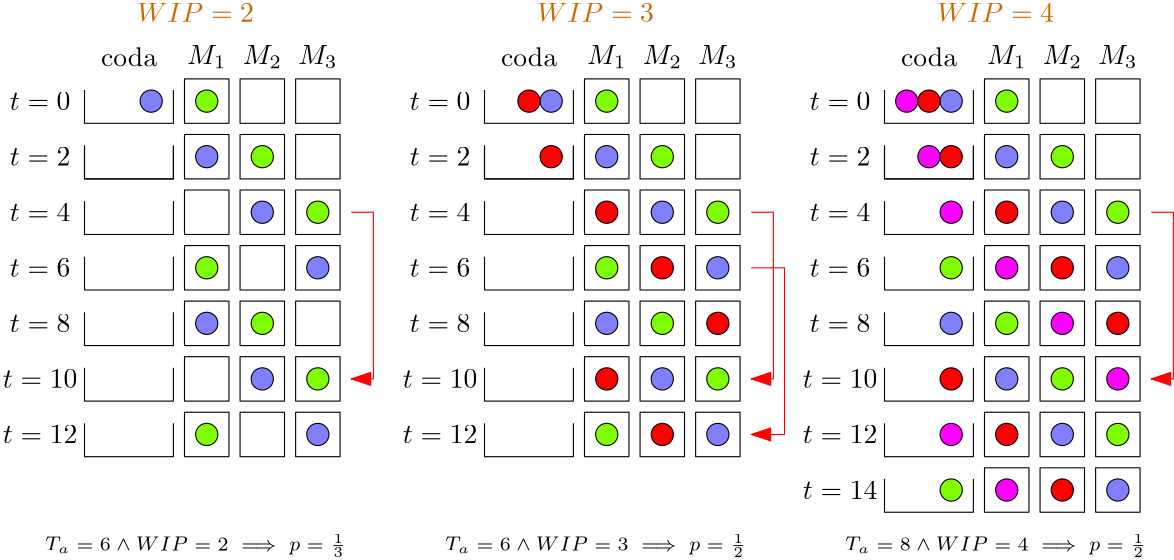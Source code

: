 <?xml version="1.0"?>
<!DOCTYPE ipe SYSTEM "ipe.dtd">
<ipe version="70218" creator="Ipe 7.2.28">
<info created="D:20241007162244" modified="D:20241007163639"/>
<preamble>\usepackage{amssymb}
\usepackage{amsmath}</preamble>
<ipestyle name="basic">
<symbol name="arrow/arc(spx)">
<path stroke="sym-stroke" fill="sym-stroke" pen="sym-pen">
0 0 m
-1 0.333 l
-1 -0.333 l
h
</path>
</symbol>
<symbol name="arrow/farc(spx)">
<path stroke="sym-stroke" fill="white" pen="sym-pen">
0 0 m
-1 0.333 l
-1 -0.333 l
h
</path>
</symbol>
<symbol name="arrow/ptarc(spx)">
<path stroke="sym-stroke" fill="sym-stroke" pen="sym-pen">
0 0 m
-1 0.333 l
-0.8 0 l
-1 -0.333 l
h
</path>
</symbol>
<symbol name="arrow/fptarc(spx)">
<path stroke="sym-stroke" fill="white" pen="sym-pen">
0 0 m
-1 0.333 l
-0.8 0 l
-1 -0.333 l
h
</path>
</symbol>
<symbol name="mark/circle(sx)" transformations="translations">
<path fill="sym-stroke">
0.6 0 0 0.6 0 0 e
0.4 0 0 0.4 0 0 e
</path>
</symbol>
<symbol name="mark/disk(sx)" transformations="translations">
<path fill="sym-stroke">
0.6 0 0 0.6 0 0 e
</path>
</symbol>
<symbol name="mark/fdisk(sfx)" transformations="translations">
<group>
<path fill="sym-fill">
0.5 0 0 0.5 0 0 e
</path>
<path fill="sym-stroke" fillrule="eofill">
0.6 0 0 0.6 0 0 e
0.4 0 0 0.4 0 0 e
</path>
</group>
</symbol>
<symbol name="mark/box(sx)" transformations="translations">
<path fill="sym-stroke" fillrule="eofill">
-0.6 -0.6 m
0.6 -0.6 l
0.6 0.6 l
-0.6 0.6 l
h
-0.4 -0.4 m
0.4 -0.4 l
0.4 0.4 l
-0.4 0.4 l
h
</path>
</symbol>
<symbol name="mark/square(sx)" transformations="translations">
<path fill="sym-stroke">
-0.6 -0.6 m
0.6 -0.6 l
0.6 0.6 l
-0.6 0.6 l
h
</path>
</symbol>
<symbol name="mark/fsquare(sfx)" transformations="translations">
<group>
<path fill="sym-fill">
-0.5 -0.5 m
0.5 -0.5 l
0.5 0.5 l
-0.5 0.5 l
h
</path>
<path fill="sym-stroke" fillrule="eofill">
-0.6 -0.6 m
0.6 -0.6 l
0.6 0.6 l
-0.6 0.6 l
h
-0.4 -0.4 m
0.4 -0.4 l
0.4 0.4 l
-0.4 0.4 l
h
</path>
</group>
</symbol>
<symbol name="mark/cross(sx)" transformations="translations">
<group>
<path fill="sym-stroke">
-0.43 -0.57 m
0.57 0.43 l
0.43 0.57 l
-0.57 -0.43 l
h
</path>
<path fill="sym-stroke">
-0.43 0.57 m
0.57 -0.43 l
0.43 -0.57 l
-0.57 0.43 l
h
</path>
</group>
</symbol>
<symbol name="arrow/fnormal(spx)">
<path stroke="sym-stroke" fill="white" pen="sym-pen">
0 0 m
-1 0.333 l
-1 -0.333 l
h
</path>
</symbol>
<symbol name="arrow/pointed(spx)">
<path stroke="sym-stroke" fill="sym-stroke" pen="sym-pen">
0 0 m
-1 0.333 l
-0.8 0 l
-1 -0.333 l
h
</path>
</symbol>
<symbol name="arrow/fpointed(spx)">
<path stroke="sym-stroke" fill="white" pen="sym-pen">
0 0 m
-1 0.333 l
-0.8 0 l
-1 -0.333 l
h
</path>
</symbol>
<symbol name="arrow/linear(spx)">
<path stroke="sym-stroke" pen="sym-pen">
-1 0.333 m
0 0 l
-1 -0.333 l
</path>
</symbol>
<symbol name="arrow/fdouble(spx)">
<path stroke="sym-stroke" fill="white" pen="sym-pen">
0 0 m
-1 0.333 l
-1 -0.333 l
h
-1 0 m
-2 0.333 l
-2 -0.333 l
h
</path>
</symbol>
<symbol name="arrow/double(spx)">
<path stroke="sym-stroke" fill="sym-stroke" pen="sym-pen">
0 0 m
-1 0.333 l
-1 -0.333 l
h
-1 0 m
-2 0.333 l
-2 -0.333 l
h
</path>
</symbol>
<symbol name="arrow/mid-normal(spx)">
<path stroke="sym-stroke" fill="sym-stroke" pen="sym-pen">
0.5 0 m
-0.5 0.333 l
-0.5 -0.333 l
h
</path>
</symbol>
<symbol name="arrow/mid-fnormal(spx)">
<path stroke="sym-stroke" fill="white" pen="sym-pen">
0.5 0 m
-0.5 0.333 l
-0.5 -0.333 l
h
</path>
</symbol>
<symbol name="arrow/mid-pointed(spx)">
<path stroke="sym-stroke" fill="sym-stroke" pen="sym-pen">
0.5 0 m
-0.5 0.333 l
-0.3 0 l
-0.5 -0.333 l
h
</path>
</symbol>
<symbol name="arrow/mid-fpointed(spx)">
<path stroke="sym-stroke" fill="white" pen="sym-pen">
0.5 0 m
-0.5 0.333 l
-0.3 0 l
-0.5 -0.333 l
h
</path>
</symbol>
<symbol name="arrow/mid-double(spx)">
<path stroke="sym-stroke" fill="sym-stroke" pen="sym-pen">
1 0 m
0 0.333 l
0 -0.333 l
h
0 0 m
-1 0.333 l
-1 -0.333 l
h
</path>
</symbol>
<symbol name="arrow/mid-fdouble(spx)">
<path stroke="sym-stroke" fill="white" pen="sym-pen">
1 0 m
0 0.333 l
0 -0.333 l
h
0 0 m
-1 0.333 l
-1 -0.333 l
h
</path>
</symbol>
<anglesize name="22.5 deg" value="22.5"/>
<anglesize name="30 deg" value="30"/>
<anglesize name="45 deg" value="45"/>
<anglesize name="60 deg" value="60"/>
<anglesize name="90 deg" value="90"/>
<arrowsize name="large" value="10"/>
<arrowsize name="small" value="5"/>
<arrowsize name="tiny" value="3"/>
<color name="blue" value="0 0 1"/>
<color name="brown" value="0.647 0.165 0.165"/>
<color name="darkblue" value="0 0 0.545"/>
<color name="darkcyan" value="0 0.545 0.545"/>
<color name="darkgray" value="0.663"/>
<color name="darkgreen" value="0 0.392 0"/>
<color name="darkmagenta" value="0.545 0 0.545"/>
<color name="darkorange" value="1 0.549 0"/>
<color name="darkred" value="0.545 0 0"/>
<color name="gold" value="1 0.843 0"/>
<color name="gray" value="0.745"/>
<color name="green" value="0 1 0"/>
<color name="lightblue" value="0.678 0.847 0.902"/>
<color name="lightcyan" value="0.878 1 1"/>
<color name="lightgray" value="0.827"/>
<color name="lightgreen" value="0.565 0.933 0.565"/>
<color name="lightyellow" value="1 1 0.878"/>
<color name="navy" value="0 0 0.502"/>
<color name="orange" value="1 0.647 0"/>
<color name="pink" value="1 0.753 0.796"/>
<color name="purple" value="0.627 0.125 0.941"/>
<color name="red" value="1 0 0"/>
<color name="seagreen" value="0.18 0.545 0.341"/>
<color name="turquoise" value="0.251 0.878 0.816"/>
<color name="violet" value="0.933 0.51 0.933"/>
<color name="yellow" value="1 1 0"/>
<dashstyle name="dash dot dotted" value="[4 2 1 2 1 2] 0"/>
<dashstyle name="dash dotted" value="[4 2 1 2] 0"/>
<dashstyle name="dashed" value="[4] 0"/>
<dashstyle name="dotted" value="[1 3] 0"/>
<gridsize name="10 pts (~3.5 mm)" value="10"/>
<gridsize name="14 pts (~5 mm)" value="14"/>
<gridsize name="16 pts (~6 mm)" value="16"/>
<gridsize name="20 pts (~7 mm)" value="20"/>
<gridsize name="28 pts (~10 mm)" value="28"/>
<gridsize name="32 pts (~12 mm)" value="32"/>
<gridsize name="4 pts" value="4"/>
<gridsize name="56 pts (~20 mm)" value="56"/>
<gridsize name="8 pts (~3 mm)" value="8"/>
<opacity name="10%" value="0.1"/>
<opacity name="30%" value="0.3"/>
<opacity name="50%" value="0.5"/>
<opacity name="75%" value="0.75"/>
<pen name="fat" value="1.2"/>
<pen name="heavier" value="0.8"/>
<pen name="ultrafat" value="2"/>
<symbolsize name="large" value="5"/>
<symbolsize name="small" value="2"/>
<symbolsize name="tiny" value="1.1"/>
<textsize name="Huge" value="\Huge"/>
<textsize name="LARGE" value="\LARGE"/>
<textsize name="Large" value="\Large"/>
<textsize name="footnote" value="\footnotesize"/>
<textsize name="huge" value="\huge"/>
<textsize name="large" value="\large"/>
<textsize name="script" value="\scriptsize"/>
<textsize name="small" value="\small"/>
<textsize name="tiny" value="\tiny"/>
<textstyle name="center" begin="\begin{center}" end="\end{center}"/>
<textstyle name="item" begin="\begin{itemize}\item{}" end="\end{itemize}"/>
<textstyle name="itemize" begin="\begin{itemize}" end="\end{itemize}"/>
<tiling name="falling" angle="-60" step="4" width="1"/>
<tiling name="rising" angle="30" step="4" width="1"/>
</ipestyle>
<page>
<layer name="alpha"/>
<view layers="alpha" active="alpha"/>
<path layer="alpha" stroke="0">
192 768 m
192 752 l
208 752 l
208 768 l
h
</path>
<text matrix="1 0 0 1 28 76" transformations="translations" pos="172 700" stroke="0" type="label" width="14.135" height="6.812" depth="1.49" halign="center" valign="center" style="math">M_1</text>
<path matrix="1 0 0 1 20 0" stroke="0">
192 768 m
192 752 l
208 752 l
208 768 l
h
</path>
<text matrix="1 0 0 1 48 76" transformations="translations" pos="172 700" stroke="0" type="label" width="14.135" height="6.812" depth="1.49" halign="center" valign="center" style="math">M_2</text>
<path matrix="1 0 0 1 40 0" stroke="0">
192 768 m
192 752 l
208 752 l
208 768 l
h
</path>
<text matrix="1 0 0 1 68 76" transformations="translations" pos="172 700" stroke="0" type="label" width="14.135" height="6.812" depth="1.49" halign="center" valign="center" style="math">M_3</text>
<text matrix="1 0 0 1 -32 60" transformations="translations" pos="172 700" stroke="0" type="label" width="21.862" height="6.42" depth="0" halign="center" valign="center" style="math">t=0</text>
<path matrix="1 0 0 1 0 -20" stroke="0">
192 768 m
192 752 l
208 752 l
208 768 l
h
</path>
<path matrix="1 0 0 1 20 -20" stroke="0">
192 768 m
192 752 l
208 752 l
208 768 l
h
</path>
<path matrix="1 0 0 1 40 -20" stroke="0">
192 768 m
192 752 l
208 752 l
208 768 l
h
</path>
<text matrix="1 0 0 1 -32 40" transformations="translations" pos="172 700" stroke="0" type="label" width="21.862" height="6.42" depth="0" halign="center" valign="center" style="math">t=2</text>
<path matrix="1 0 0 1 0 -40" stroke="0">
192 768 m
192 752 l
208 752 l
208 768 l
h
</path>
<path matrix="1 0 0 1 20 -40" stroke="0">
192 768 m
192 752 l
208 752 l
208 768 l
h
</path>
<path matrix="1 0 0 1 40 -40" stroke="0">
192 768 m
192 752 l
208 752 l
208 768 l
h
</path>
<text matrix="1 0 0 1 -32 20" transformations="translations" pos="172 700" stroke="0" type="label" width="21.862" height="6.42" depth="0" halign="center" valign="center" style="math">t=4</text>
<path matrix="1 0 0 1 0 -60" stroke="0">
192 768 m
192 752 l
208 752 l
208 768 l
h
</path>
<path matrix="1 0 0 1 20 -60" stroke="0">
192 768 m
192 752 l
208 752 l
208 768 l
h
</path>
<path matrix="1 0 0 1 40 -60" stroke="0">
192 768 m
192 752 l
208 752 l
208 768 l
h
</path>
<text matrix="1 0 0 1 -32 0" transformations="translations" pos="172 700" stroke="0" type="label" width="21.862" height="6.42" depth="0" halign="center" valign="center" style="math">t=6</text>
<path matrix="1 0 0 1 0 -80" stroke="0">
192 768 m
192 752 l
208 752 l
208 768 l
h
</path>
<path matrix="1 0 0 1 20 -80" stroke="0">
192 768 m
192 752 l
208 752 l
208 768 l
h
</path>
<path matrix="1 0 0 1 40 -80" stroke="0">
192 768 m
192 752 l
208 752 l
208 768 l
h
</path>
<text matrix="1 0 0 1 -32 -20" transformations="translations" pos="172 700" stroke="0" type="label" width="21.862" height="6.42" depth="0" halign="center" valign="center" style="math">t=8</text>
<path matrix="1 0 0 1 0 -100" stroke="0">
192 768 m
192 752 l
208 752 l
208 768 l
h
</path>
<path matrix="1 0 0 1 20 -100" stroke="0">
192 768 m
192 752 l
208 752 l
208 768 l
h
</path>
<path matrix="1 0 0 1 40 -100" stroke="0">
192 768 m
192 752 l
208 752 l
208 768 l
h
</path>
<text matrix="1 0 0 1 -32 -40" transformations="translations" pos="172 700" stroke="0" type="label" width="26.844" height="6.42" depth="0" halign="center" valign="center" style="math">t=10</text>
<path stroke="0" fill="0.502 1 0">
4 0 0 4 200 760 e
</path>
<text matrix="1 0 0 1 0 76" transformations="translations" pos="172 700" stroke="0" type="label" width="20.202" height="6.918" depth="0" halign="center" valign="center">coda</text>
<path matrix="1 0 0 1 -4 0" stroke="black">
160 764 m
160 752 l
192 752 l
192 764 l
</path>
<path matrix="1 0 0 1 -4 -20" stroke="black">
160 764 m
160 752 l
192 752 l
192 764 l
</path>
<path matrix="1 0 0 1 -4 -20" stroke="black">
160 764 m
160 752 l
192 752 l
192 764 l
</path>
<path matrix="1 0 0 1 -4 -40" stroke="black">
160 764 m
160 752 l
192 752 l
192 764 l
</path>
<path matrix="1 0 0 1 -4 -60" stroke="black">
160 764 m
160 752 l
192 752 l
192 764 l
</path>
<path matrix="1 0 0 1 -4 -80" stroke="black">
160 764 m
160 752 l
192 752 l
192 764 l
</path>
<path matrix="1 0 0 1 -4 -100" stroke="black">
160 764 m
160 752 l
192 752 l
192 764 l
</path>
<path matrix="1 0 0 1 -4 -120" stroke="black">
160 764 m
160 752 l
192 752 l
192 764 l
</path>
<path matrix="1 0 0 1 0 -120" stroke="0">
192 768 m
192 752 l
208 752 l
208 768 l
h
</path>
<path matrix="1 0 0 1 20 -120" stroke="0">
192 768 m
192 752 l
208 752 l
208 768 l
h
</path>
<path matrix="1 0 0 1 40 -120" stroke="0">
192 768 m
192 752 l
208 752 l
208 768 l
h
</path>
<text matrix="1 0 0 1 -32 -60" transformations="translations" pos="172 700" stroke="0" type="label" width="26.844" height="6.42" depth="0" halign="center" valign="center" style="math">t=12</text>
<text matrix="1 0 0 1 24 92" transformations="translations" pos="172 700" stroke="0.8 0.4 0" type="label" width="41.999" height="6.808" depth="0" halign="center" valign="center">$WIP = 2$</text>
<path matrix="1 0 0 1 -20 0" stroke="0" fill="0.502 0.502 1">
4 0 0 4 200 760 e
</path>
<path matrix="1 0 0 1 20 -20" stroke="0" fill="0.502 1 0">
4 0 0 4 200 760 e
</path>
<path matrix="1 0 0 1 40 -40" stroke="0" fill="0.502 1 0">
4 0 0 4 200 760 e
</path>
<path matrix="1 0 0 1 0 -60" stroke="0" fill="0.502 1 0">
4 0 0 4 200 760 e
</path>
<path matrix="1 0 0 1 20 -80" stroke="0" fill="0.502 1 0">
4 0 0 4 200 760 e
</path>
<path matrix="1 0 0 1 40 -100" stroke="0" fill="0.502 1 0">
4 0 0 4 200 760 e
</path>
<path matrix="1 0 0 1 0 -120" stroke="0" fill="0.502 1 0">
4 0 0 4 200 760 e
</path>
<path matrix="1 0 0 1 0 -20" stroke="0" fill="0.502 0.502 1">
4 0 0 4 200 760 e
</path>
<path matrix="1 0 0 1 20 -40" stroke="0" fill="0.502 0.502 1">
4 0 0 4 200 760 e
</path>
<path matrix="1 0 0 1 40 -60" stroke="0" fill="0.502 0.502 1">
4 0 0 4 200 760 e
</path>
<path matrix="1 0 0 1 0 -80" stroke="0" fill="0.502 0.502 1">
4 0 0 4 200 760 e
</path>
<path matrix="1 0 0 1 20 -100" stroke="0" fill="0.502 0.502 1">
4 0 0 4 200 760 e
</path>
<path matrix="1 0 0 1 40 -120" stroke="0" fill="0.502 0.502 1">
4 0 0 4 200 760 e
</path>
<path matrix="1 0 0 1 144 0" stroke="0">
192 768 m
192 752 l
208 752 l
208 768 l
h
</path>
<text matrix="1 0 0 1 172 76" transformations="translations" pos="172 700" stroke="0" type="label" width="14.135" height="6.812" depth="1.49" halign="center" valign="center" style="math">M_1</text>
<path matrix="1 0 0 1 164 0" stroke="0">
192 768 m
192 752 l
208 752 l
208 768 l
h
</path>
<text matrix="1 0 0 1 192 76" transformations="translations" pos="172 700" stroke="0" type="label" width="14.135" height="6.812" depth="1.49" halign="center" valign="center" style="math">M_2</text>
<path matrix="1 0 0 1 184 0" stroke="0">
192 768 m
192 752 l
208 752 l
208 768 l
h
</path>
<text matrix="1 0 0 1 212 76" transformations="translations" pos="172 700" stroke="0" type="label" width="14.135" height="6.812" depth="1.49" halign="center" valign="center" style="math">M_3</text>
<text matrix="1 0 0 1 112 60" transformations="translations" pos="172 700" stroke="0" type="label" width="21.862" height="6.42" depth="0" halign="center" valign="center" style="math">t=0</text>
<path matrix="1 0 0 1 144 -20" stroke="0">
192 768 m
192 752 l
208 752 l
208 768 l
h
</path>
<path matrix="1 0 0 1 164 -20" stroke="0">
192 768 m
192 752 l
208 752 l
208 768 l
h
</path>
<path matrix="1 0 0 1 184 -20" stroke="0">
192 768 m
192 752 l
208 752 l
208 768 l
h
</path>
<text matrix="1 0 0 1 112 40" transformations="translations" pos="172 700" stroke="0" type="label" width="21.862" height="6.42" depth="0" halign="center" valign="center" style="math">t=2</text>
<path matrix="1 0 0 1 144 -40" stroke="0">
192 768 m
192 752 l
208 752 l
208 768 l
h
</path>
<path matrix="1 0 0 1 164 -40" stroke="0">
192 768 m
192 752 l
208 752 l
208 768 l
h
</path>
<path matrix="1 0 0 1 184 -40" stroke="0">
192 768 m
192 752 l
208 752 l
208 768 l
h
</path>
<text matrix="1 0 0 1 112 20" transformations="translations" pos="172 700" stroke="0" type="label" width="21.862" height="6.42" depth="0" halign="center" valign="center" style="math">t=4</text>
<path matrix="1 0 0 1 144 -60" stroke="0">
192 768 m
192 752 l
208 752 l
208 768 l
h
</path>
<path matrix="1 0 0 1 164 -60" stroke="0">
192 768 m
192 752 l
208 752 l
208 768 l
h
</path>
<path matrix="1 0 0 1 184 -60" stroke="0">
192 768 m
192 752 l
208 752 l
208 768 l
h
</path>
<text matrix="1 0 0 1 112 0" transformations="translations" pos="172 700" stroke="0" type="label" width="21.862" height="6.42" depth="0" halign="center" valign="center" style="math">t=6</text>
<path matrix="1 0 0 1 144 -80" stroke="0">
192 768 m
192 752 l
208 752 l
208 768 l
h
</path>
<path matrix="1 0 0 1 164 -80" stroke="0">
192 768 m
192 752 l
208 752 l
208 768 l
h
</path>
<path matrix="1 0 0 1 184 -80" stroke="0">
192 768 m
192 752 l
208 752 l
208 768 l
h
</path>
<text matrix="1 0 0 1 112 -20" transformations="translations" pos="172 700" stroke="0" type="label" width="21.862" height="6.42" depth="0" halign="center" valign="center" style="math">t=8</text>
<path matrix="1 0 0 1 144 -100" stroke="0">
192 768 m
192 752 l
208 752 l
208 768 l
h
</path>
<path matrix="1 0 0 1 164 -100" stroke="0">
192 768 m
192 752 l
208 752 l
208 768 l
h
</path>
<path matrix="1 0 0 1 184 -100" stroke="0">
192 768 m
192 752 l
208 752 l
208 768 l
h
</path>
<text matrix="1 0 0 1 112 -40" transformations="translations" pos="172 700" stroke="0" type="label" width="26.844" height="6.42" depth="0" halign="center" valign="center" style="math">t=10</text>
<path matrix="1 0 0 1 144 0" stroke="0" fill="0.502 1 0">
4 0 0 4 200 760 e
</path>
<text matrix="1 0 0 1 144 76" transformations="translations" pos="172 700" stroke="0" type="label" width="20.202" height="6.918" depth="0" halign="center" valign="center">coda</text>
<path matrix="1 0 0 1 140 0" stroke="black">
160 764 m
160 752 l
192 752 l
192 764 l
</path>
<path matrix="1 0 0 1 140 -20" stroke="black">
160 764 m
160 752 l
192 752 l
192 764 l
</path>
<path matrix="1 0 0 1 140 -20" stroke="black">
160 764 m
160 752 l
192 752 l
192 764 l
</path>
<path matrix="1 0 0 1 140 -40" stroke="black">
160 764 m
160 752 l
192 752 l
192 764 l
</path>
<path matrix="1 0 0 1 140 -60" stroke="black">
160 764 m
160 752 l
192 752 l
192 764 l
</path>
<path matrix="1 0 0 1 140 -80" stroke="black">
160 764 m
160 752 l
192 752 l
192 764 l
</path>
<path matrix="1 0 0 1 140 -100" stroke="black">
160 764 m
160 752 l
192 752 l
192 764 l
</path>
<path matrix="1 0 0 1 140 -120" stroke="black">
160 764 m
160 752 l
192 752 l
192 764 l
</path>
<path matrix="1 0 0 1 144 -120" stroke="0">
192 768 m
192 752 l
208 752 l
208 768 l
h
</path>
<path matrix="1 0 0 1 164 -120" stroke="0">
192 768 m
192 752 l
208 752 l
208 768 l
h
</path>
<path matrix="1 0 0 1 184 -120" stroke="0">
192 768 m
192 752 l
208 752 l
208 768 l
h
</path>
<text matrix="1 0 0 1 112 -60" transformations="translations" pos="172 700" stroke="0" type="label" width="26.844" height="6.42" depth="0" halign="center" valign="center" style="math">t=12</text>
<text matrix="1 0 0 1 168 92" transformations="translations" pos="172 700" stroke="0.8 0.4 0" type="label" width="41.999" height="6.808" depth="0" halign="center" valign="center" style="math">WIP = 3</text>
<path matrix="1 0 0 1 124 0" stroke="0" fill="0.502 0.502 1">
4 0 0 4 200 760 e
</path>
<path matrix="1 0 0 1 164 -20" stroke="0" fill="0.502 1 0">
4 0 0 4 200 760 e
</path>
<path matrix="1 0 0 1 184 -40" stroke="0" fill="0.502 1 0">
4 0 0 4 200 760 e
</path>
<path matrix="1 0 0 1 144 -60" stroke="0" fill="0.502 1 0">
4 0 0 4 200 760 e
</path>
<path matrix="1 0 0 1 164 -80" stroke="0" fill="0.502 1 0">
4 0 0 4 200 760 e
</path>
<path matrix="1 0 0 1 184 -100" stroke="0" fill="0.502 1 0">
4 0 0 4 200 760 e
</path>
<path matrix="1 0 0 1 144 -120" stroke="0" fill="0.502 1 0">
4 0 0 4 200 760 e
</path>
<path matrix="1 0 0 1 144 -20" stroke="0" fill="0.502 0.502 1">
4 0 0 4 200 760 e
</path>
<path matrix="1 0 0 1 164 -40" stroke="0" fill="0.502 0.502 1">
4 0 0 4 200 760 e
</path>
<path matrix="1 0 0 1 184 -60" stroke="0" fill="0.502 0.502 1">
4 0 0 4 200 760 e
</path>
<path matrix="1 0 0 1 144 -80" stroke="0" fill="0.502 0.502 1">
4 0 0 4 200 760 e
</path>
<path matrix="1 0 0 1 164 -100" stroke="0" fill="0.502 0.502 1">
4 0 0 4 200 760 e
</path>
<path matrix="1 0 0 1 184 -120" stroke="0" fill="0.502 0.502 1">
4 0 0 4 200 760 e
</path>
<path matrix="1 0 0 1 288 0" stroke="0">
192 768 m
192 752 l
208 752 l
208 768 l
h
</path>
<text matrix="1 0 0 1 316 76" transformations="translations" pos="172 700" stroke="0" type="label" width="14.135" height="6.812" depth="1.49" halign="center" valign="center" style="math">M_1</text>
<path matrix="1 0 0 1 308 0" stroke="0">
192 768 m
192 752 l
208 752 l
208 768 l
h
</path>
<text matrix="1 0 0 1 336 76" transformations="translations" pos="172 700" stroke="0" type="label" width="14.135" height="6.812" depth="1.49" halign="center" valign="center" style="math">M_2</text>
<path matrix="1 0 0 1 328 0" stroke="0">
192 768 m
192 752 l
208 752 l
208 768 l
h
</path>
<text matrix="1 0 0 1 356 76" transformations="translations" pos="172 700" stroke="0" type="label" width="14.135" height="6.812" depth="1.49" halign="center" valign="center" style="math">M_3</text>
<text matrix="1 0 0 1 256 60" transformations="translations" pos="172 700" stroke="0" type="label" width="21.862" height="6.42" depth="0" halign="center" valign="center" style="math">t=0</text>
<path matrix="1 0 0 1 288 -20" stroke="0">
192 768 m
192 752 l
208 752 l
208 768 l
h
</path>
<path matrix="1 0 0 1 308 -20" stroke="0">
192 768 m
192 752 l
208 752 l
208 768 l
h
</path>
<path matrix="1 0 0 1 328 -20" stroke="0">
192 768 m
192 752 l
208 752 l
208 768 l
h
</path>
<text matrix="1 0 0 1 256 40" transformations="translations" pos="172 700" stroke="0" type="label" width="21.862" height="6.42" depth="0" halign="center" valign="center" style="math">t=2</text>
<path matrix="1 0 0 1 288 -40" stroke="0">
192 768 m
192 752 l
208 752 l
208 768 l
h
</path>
<path matrix="1 0 0 1 308 -40" stroke="0">
192 768 m
192 752 l
208 752 l
208 768 l
h
</path>
<path matrix="1 0 0 1 328 -40" stroke="0">
192 768 m
192 752 l
208 752 l
208 768 l
h
</path>
<text matrix="1 0 0 1 256 20" transformations="translations" pos="172 700" stroke="0" type="label" width="21.862" height="6.42" depth="0" halign="center" valign="center" style="math">t=4</text>
<path matrix="1 0 0 1 288 -60" stroke="0">
192 768 m
192 752 l
208 752 l
208 768 l
h
</path>
<path matrix="1 0 0 1 308 -60" stroke="0">
192 768 m
192 752 l
208 752 l
208 768 l
h
</path>
<path matrix="1 0 0 1 328 -60" stroke="0">
192 768 m
192 752 l
208 752 l
208 768 l
h
</path>
<text matrix="1 0 0 1 256 0" transformations="translations" pos="172 700" stroke="0" type="label" width="21.862" height="6.42" depth="0" halign="center" valign="center" style="math">t=6</text>
<path matrix="1 0 0 1 288 -80" stroke="0">
192 768 m
192 752 l
208 752 l
208 768 l
h
</path>
<path matrix="1 0 0 1 308 -80" stroke="0">
192 768 m
192 752 l
208 752 l
208 768 l
h
</path>
<path matrix="1 0 0 1 328 -80" stroke="0">
192 768 m
192 752 l
208 752 l
208 768 l
h
</path>
<text matrix="1 0 0 1 256 -20" transformations="translations" pos="172 700" stroke="0" type="label" width="21.862" height="6.42" depth="0" halign="center" valign="center" style="math">t=8</text>
<path matrix="1 0 0 1 288 -100" stroke="0">
192 768 m
192 752 l
208 752 l
208 768 l
h
</path>
<path matrix="1 0 0 1 308 -100" stroke="0">
192 768 m
192 752 l
208 752 l
208 768 l
h
</path>
<path matrix="1 0 0 1 328 -100" stroke="0">
192 768 m
192 752 l
208 752 l
208 768 l
h
</path>
<text matrix="1 0 0 1 256 -40" transformations="translations" pos="172 700" stroke="0" type="label" width="26.844" height="6.42" depth="0" halign="center" valign="center" style="math">t=10</text>
<path matrix="1 0 0 1 288 0" stroke="0" fill="0.502 1 0">
4 0 0 4 200 760 e
</path>
<text matrix="1 0 0 1 288 76" transformations="translations" pos="172 700" stroke="0" type="label" width="20.202" height="6.918" depth="0" halign="center" valign="center">coda</text>
<path matrix="1 0 0 1 284 0" stroke="black">
160 764 m
160 752 l
192 752 l
192 764 l
</path>
<path matrix="1 0 0 1 284 -20" stroke="black">
160 764 m
160 752 l
192 752 l
192 764 l
</path>
<path matrix="1 0 0 1 284 -20" stroke="black">
160 764 m
160 752 l
192 752 l
192 764 l
</path>
<path matrix="1 0 0 1 284 -40" stroke="black">
160 764 m
160 752 l
192 752 l
192 764 l
</path>
<path matrix="1 0 0 1 284 -60" stroke="black">
160 764 m
160 752 l
192 752 l
192 764 l
</path>
<path matrix="1 0 0 1 284 -80" stroke="black">
160 764 m
160 752 l
192 752 l
192 764 l
</path>
<path matrix="1 0 0 1 284 -100" stroke="black">
160 764 m
160 752 l
192 752 l
192 764 l
</path>
<path matrix="1 0 0 1 284 -120" stroke="black">
160 764 m
160 752 l
192 752 l
192 764 l
</path>
<path matrix="1 0 0 1 288 -120" stroke="0">
192 768 m
192 752 l
208 752 l
208 768 l
h
</path>
<path matrix="1 0 0 1 308 -120" stroke="0">
192 768 m
192 752 l
208 752 l
208 768 l
h
</path>
<path matrix="1 0 0 1 328 -120" stroke="0">
192 768 m
192 752 l
208 752 l
208 768 l
h
</path>
<text matrix="1 0 0 1 256 -60" transformations="translations" pos="172 700" stroke="0" type="label" width="26.844" height="6.42" depth="0" halign="center" valign="center" style="math">t=12</text>
<text matrix="1 0 0 1 312 92" transformations="translations" pos="172 700" stroke="0.8 0.4 0" type="label" width="41.999" height="6.808" depth="0" halign="center" valign="center" style="math">WIP = 4</text>
<path matrix="1 0 0 1 268 0" stroke="0" fill="0.502 0.502 1">
4 0 0 4 200 760 e
</path>
<path matrix="1 0 0 1 308 -20" stroke="0" fill="0.502 1 0">
4 0 0 4 200 760 e
</path>
<path matrix="1 0 0 1 328 -40" stroke="0" fill="0.502 1 0">
4 0 0 4 200 760 e
</path>
<path matrix="1 0 0 1 288 -80" stroke="0" fill="0.502 1 0">
4 0 0 4 200 760 e
</path>
<path matrix="1 0 0 1 288 -20" stroke="0" fill="0.502 0.502 1">
4 0 0 4 200 760 e
</path>
<path matrix="1 0 0 1 308 -40" stroke="0" fill="0.502 0.502 1">
4 0 0 4 200 760 e
</path>
<path matrix="1 0 0 1 328 -60" stroke="0" fill="0.502 0.502 1">
4 0 0 4 200 760 e
</path>
<path matrix="1 0 0 1 268 -80" stroke="0" fill="0.502 0.502 1">
4 0 0 4 200 760 e
</path>
<path matrix="1 0 0 1 116 0" stroke="0" fill="1 0 0">
4 0 0 4 200 760 e
</path>
<path matrix="1 0 0 1 124 -20" stroke="0" fill="1 0 0">
4 0 0 4 200 760 e
</path>
<path matrix="1 0 0 1 144 -40" stroke="0" fill="1 0 0">
4 0 0 4 200 760 e
</path>
<path matrix="1 0 0 1 164 -60" stroke="0" fill="1 0 0">
4 0 0 4 200 760 e
</path>
<path matrix="1 0 0 1 184 -80" stroke="0" fill="1 0 0">
4 0 0 4 200 760 e
</path>
<path matrix="1 0 0 1 144 -100" stroke="0" fill="1 0 0">
4 0 0 4 200 760 e
</path>
<path matrix="1 0 0 1 164 -120" stroke="0" fill="1 0 0">
4 0 0 4 200 760 e
</path>
<path matrix="1 0 0 1 260 0" stroke="0" fill="1 0 0">
4 0 0 4 200 760 e
</path>
<path matrix="1 0 0 1 252 0" stroke="0" fill="1 0 1">
4 0 0 4 200 760 e
</path>
<path matrix="1 0 0 1 268 -20" stroke="0" fill="1 0 0">
4 0 0 4 200 760 e
</path>
<path matrix="1 0 0 1 260 -20" stroke="0" fill="1 0 1">
4 0 0 4 200 760 e
</path>
<path matrix="1 0 0 1 268 -40" stroke="0" fill="1 0 1">
4 0 0 4 200 760 e
</path>
<path matrix="1 0 0 1 268 -60" stroke="0" fill="0.502 1 0">
4 0 0 4 200 760 e
</path>
<path matrix="1 0 0 1 288 -40" stroke="0" fill="1 0 0">
4 0 0 4 200 760 e
</path>
<path matrix="1 0 0 1 308 -60" stroke="0" fill="1 0 0">
4 0 0 4 200 760 e
</path>
<path matrix="1 0 0 1 328 -80" stroke="0" fill="1 0 0">
4 0 0 4 200 760 e
</path>
<path matrix="1 0 0 1 308 -100" stroke="0" fill="0.502 1 0">
4 0 0 4 200 760 e
</path>
<path matrix="1 0 0 1 328 -120" stroke="0" fill="0.502 1 0">
4 0 0 4 200 760 e
</path>
<path matrix="1 0 0 1 268 -100" stroke="0" fill="1 0 0">
4 0 0 4 200 760 e
</path>
<path matrix="1 0 0 1 288 -120" stroke="0" fill="1 0 0">
4 0 0 4 200 760 e
</path>
<path matrix="1 0 0 1 288 -60" stroke="0" fill="1 0 1">
4 0 0 4 200 760 e
</path>
<path matrix="1 0 0 1 308 -80" stroke="0" fill="1 0 1">
4 0 0 4 200 760 e
</path>
<path matrix="1 0 0 1 328 -100" stroke="0" fill="1 0 1">
4 0 0 4 200 760 e
</path>
<path matrix="1 0 0 1 268 -120" stroke="0" fill="1 0 1">
4 0 0 4 200 760 e
</path>
<path matrix="1 0 0 1 288 -100" stroke="0" fill="0.502 0.502 1">
4 0 0 4 200 760 e
</path>
<path matrix="1 0 0 1 308 -120" stroke="0" fill="0.502 0.502 1">
4 0 0 4 200 760 e
</path>
<path stroke="1 0 0" arrow="normal/normal">
252 720 m
260 720 l
260 660 l
252 660 l
</path>
<path matrix="1 0 0 1 144 0" stroke="1 0 0" arrow="normal/normal">
252 720 m
260 720 l
260 660 l
252 660 l
</path>
<path matrix="1 0 0 1 288 0" stroke="1 0 0" arrow="normal/normal">
252 720 m
260 720 l
260 660 l
252 660 l
</path>
<text matrix="1 0 0 1 24 -100" transformations="translations" pos="172 700" stroke="0" type="label" width="108.395" height="5.888" depth="2.4" halign="center" valign="center" size="script" style="math">T_a=6 \land WIP = 2 \implies p = \frac{1}{3}</text>
<text matrix="1 0 0 1 168 -100" transformations="translations" pos="172 700" stroke="0" type="label" width="108.395" height="5.888" depth="2.4" halign="center" valign="center" size="script" style="math">T_a=6 \land WIP = 3 \implies p = \frac{1}{2}</text>
<text matrix="1 0 0 1 312 -100" transformations="translations" pos="172 700" stroke="0" type="label" width="108.395" height="5.888" depth="2.4" halign="center" valign="center" size="script" style="math">T_a=8 \land WIP = 4 \implies p = \frac{1}{2}</text>
<path stroke="1 0 0" arrow="normal/normal">
396 700 m
408 700 l
408 640 l
396 640 l
</path>
<path matrix="1 0 0 1 284 -140" stroke="black">
160 764 m
160 752 l
192 752 l
192 764 l
</path>
<path matrix="1 0 0 1 288 -140" stroke="0">
192 768 m
192 752 l
208 752 l
208 768 l
h
</path>
<path matrix="1 0 0 1 308 -140" stroke="0">
192 768 m
192 752 l
208 752 l
208 768 l
h
</path>
<path matrix="1 0 0 1 328 -140" stroke="0">
192 768 m
192 752 l
208 752 l
208 768 l
h
</path>
<text matrix="1 0 0 1 256 -80" transformations="translations" pos="172 700" stroke="0" type="label" width="26.844" height="6.42" depth="0" halign="center" valign="center" style="math">t=14</text>
<path matrix="1 0 0 1 308 -140" stroke="0" fill="1 0 0">
4 0 0 4 200 760 e
</path>
<path matrix="1 0 0 1 288 -140" stroke="0" fill="1 0 1">
4 0 0 4 200 760 e
</path>
<path matrix="1 0 0 1 328 -140" stroke="0" fill="0.502 0.502 1">
4 0 0 4 200 760 e
</path>
<path matrix="1 0 0 1 268 -140" stroke="0" fill="0.502 1 0">
4 0 0 4 200 760 e
</path>
</page>
</ipe>
